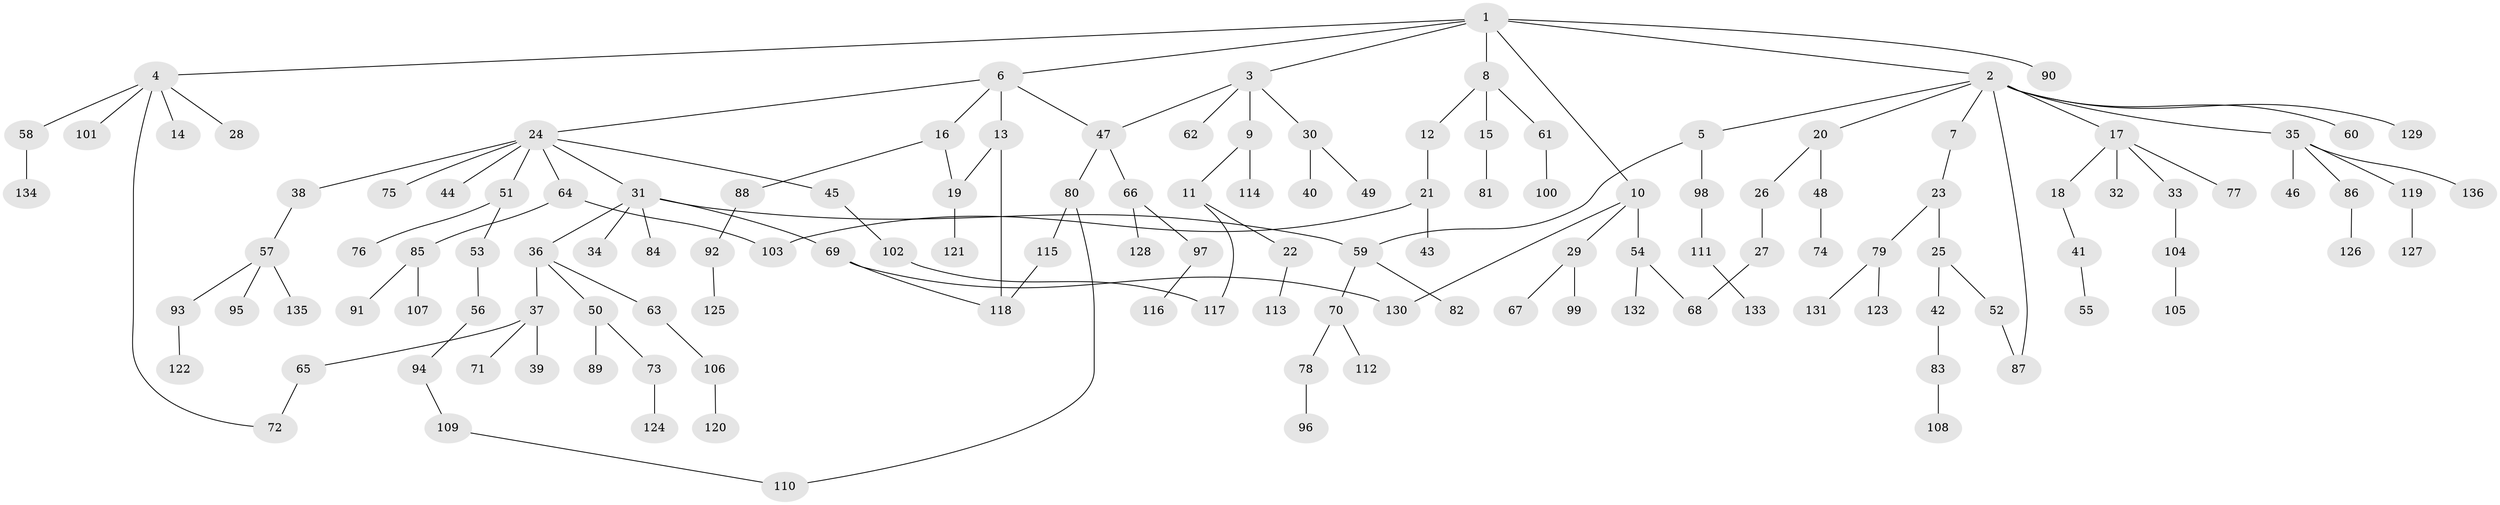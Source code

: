 // coarse degree distribution, {4: 0.07291666666666667, 2: 0.3854166666666667, 5: 0.041666666666666664, 3: 0.13541666666666666, 1: 0.3333333333333333, 7: 0.010416666666666666, 6: 0.010416666666666666, 8: 0.010416666666666666}
// Generated by graph-tools (version 1.1) at 2025/36/03/04/25 23:36:10]
// undirected, 136 vertices, 147 edges
graph export_dot {
  node [color=gray90,style=filled];
  1;
  2;
  3;
  4;
  5;
  6;
  7;
  8;
  9;
  10;
  11;
  12;
  13;
  14;
  15;
  16;
  17;
  18;
  19;
  20;
  21;
  22;
  23;
  24;
  25;
  26;
  27;
  28;
  29;
  30;
  31;
  32;
  33;
  34;
  35;
  36;
  37;
  38;
  39;
  40;
  41;
  42;
  43;
  44;
  45;
  46;
  47;
  48;
  49;
  50;
  51;
  52;
  53;
  54;
  55;
  56;
  57;
  58;
  59;
  60;
  61;
  62;
  63;
  64;
  65;
  66;
  67;
  68;
  69;
  70;
  71;
  72;
  73;
  74;
  75;
  76;
  77;
  78;
  79;
  80;
  81;
  82;
  83;
  84;
  85;
  86;
  87;
  88;
  89;
  90;
  91;
  92;
  93;
  94;
  95;
  96;
  97;
  98;
  99;
  100;
  101;
  102;
  103;
  104;
  105;
  106;
  107;
  108;
  109;
  110;
  111;
  112;
  113;
  114;
  115;
  116;
  117;
  118;
  119;
  120;
  121;
  122;
  123;
  124;
  125;
  126;
  127;
  128;
  129;
  130;
  131;
  132;
  133;
  134;
  135;
  136;
  1 -- 2;
  1 -- 3;
  1 -- 4;
  1 -- 6;
  1 -- 8;
  1 -- 10;
  1 -- 90;
  2 -- 5;
  2 -- 7;
  2 -- 17;
  2 -- 20;
  2 -- 35;
  2 -- 60;
  2 -- 129;
  2 -- 87;
  3 -- 9;
  3 -- 30;
  3 -- 62;
  3 -- 47;
  4 -- 14;
  4 -- 28;
  4 -- 58;
  4 -- 101;
  4 -- 72;
  5 -- 98;
  5 -- 59;
  6 -- 13;
  6 -- 16;
  6 -- 24;
  6 -- 47;
  7 -- 23;
  8 -- 12;
  8 -- 15;
  8 -- 61;
  9 -- 11;
  9 -- 114;
  10 -- 29;
  10 -- 54;
  10 -- 130;
  11 -- 22;
  11 -- 117;
  12 -- 21;
  13 -- 19;
  13 -- 118;
  15 -- 81;
  16 -- 88;
  16 -- 19;
  17 -- 18;
  17 -- 32;
  17 -- 33;
  17 -- 77;
  18 -- 41;
  19 -- 121;
  20 -- 26;
  20 -- 48;
  21 -- 43;
  21 -- 103;
  22 -- 113;
  23 -- 25;
  23 -- 79;
  24 -- 31;
  24 -- 38;
  24 -- 44;
  24 -- 45;
  24 -- 51;
  24 -- 64;
  24 -- 75;
  25 -- 42;
  25 -- 52;
  26 -- 27;
  27 -- 68;
  29 -- 67;
  29 -- 99;
  30 -- 40;
  30 -- 49;
  31 -- 34;
  31 -- 36;
  31 -- 59;
  31 -- 69;
  31 -- 84;
  33 -- 104;
  35 -- 46;
  35 -- 86;
  35 -- 119;
  35 -- 136;
  36 -- 37;
  36 -- 50;
  36 -- 63;
  37 -- 39;
  37 -- 65;
  37 -- 71;
  38 -- 57;
  41 -- 55;
  42 -- 83;
  45 -- 102;
  47 -- 66;
  47 -- 80;
  48 -- 74;
  50 -- 73;
  50 -- 89;
  51 -- 53;
  51 -- 76;
  52 -- 87;
  53 -- 56;
  54 -- 68;
  54 -- 132;
  56 -- 94;
  57 -- 93;
  57 -- 95;
  57 -- 135;
  58 -- 134;
  59 -- 70;
  59 -- 82;
  61 -- 100;
  63 -- 106;
  64 -- 85;
  64 -- 103;
  65 -- 72;
  66 -- 97;
  66 -- 128;
  69 -- 118;
  69 -- 130;
  70 -- 78;
  70 -- 112;
  73 -- 124;
  78 -- 96;
  79 -- 123;
  79 -- 131;
  80 -- 110;
  80 -- 115;
  83 -- 108;
  85 -- 91;
  85 -- 107;
  86 -- 126;
  88 -- 92;
  92 -- 125;
  93 -- 122;
  94 -- 109;
  97 -- 116;
  98 -- 111;
  102 -- 117;
  104 -- 105;
  106 -- 120;
  109 -- 110;
  111 -- 133;
  115 -- 118;
  119 -- 127;
}
